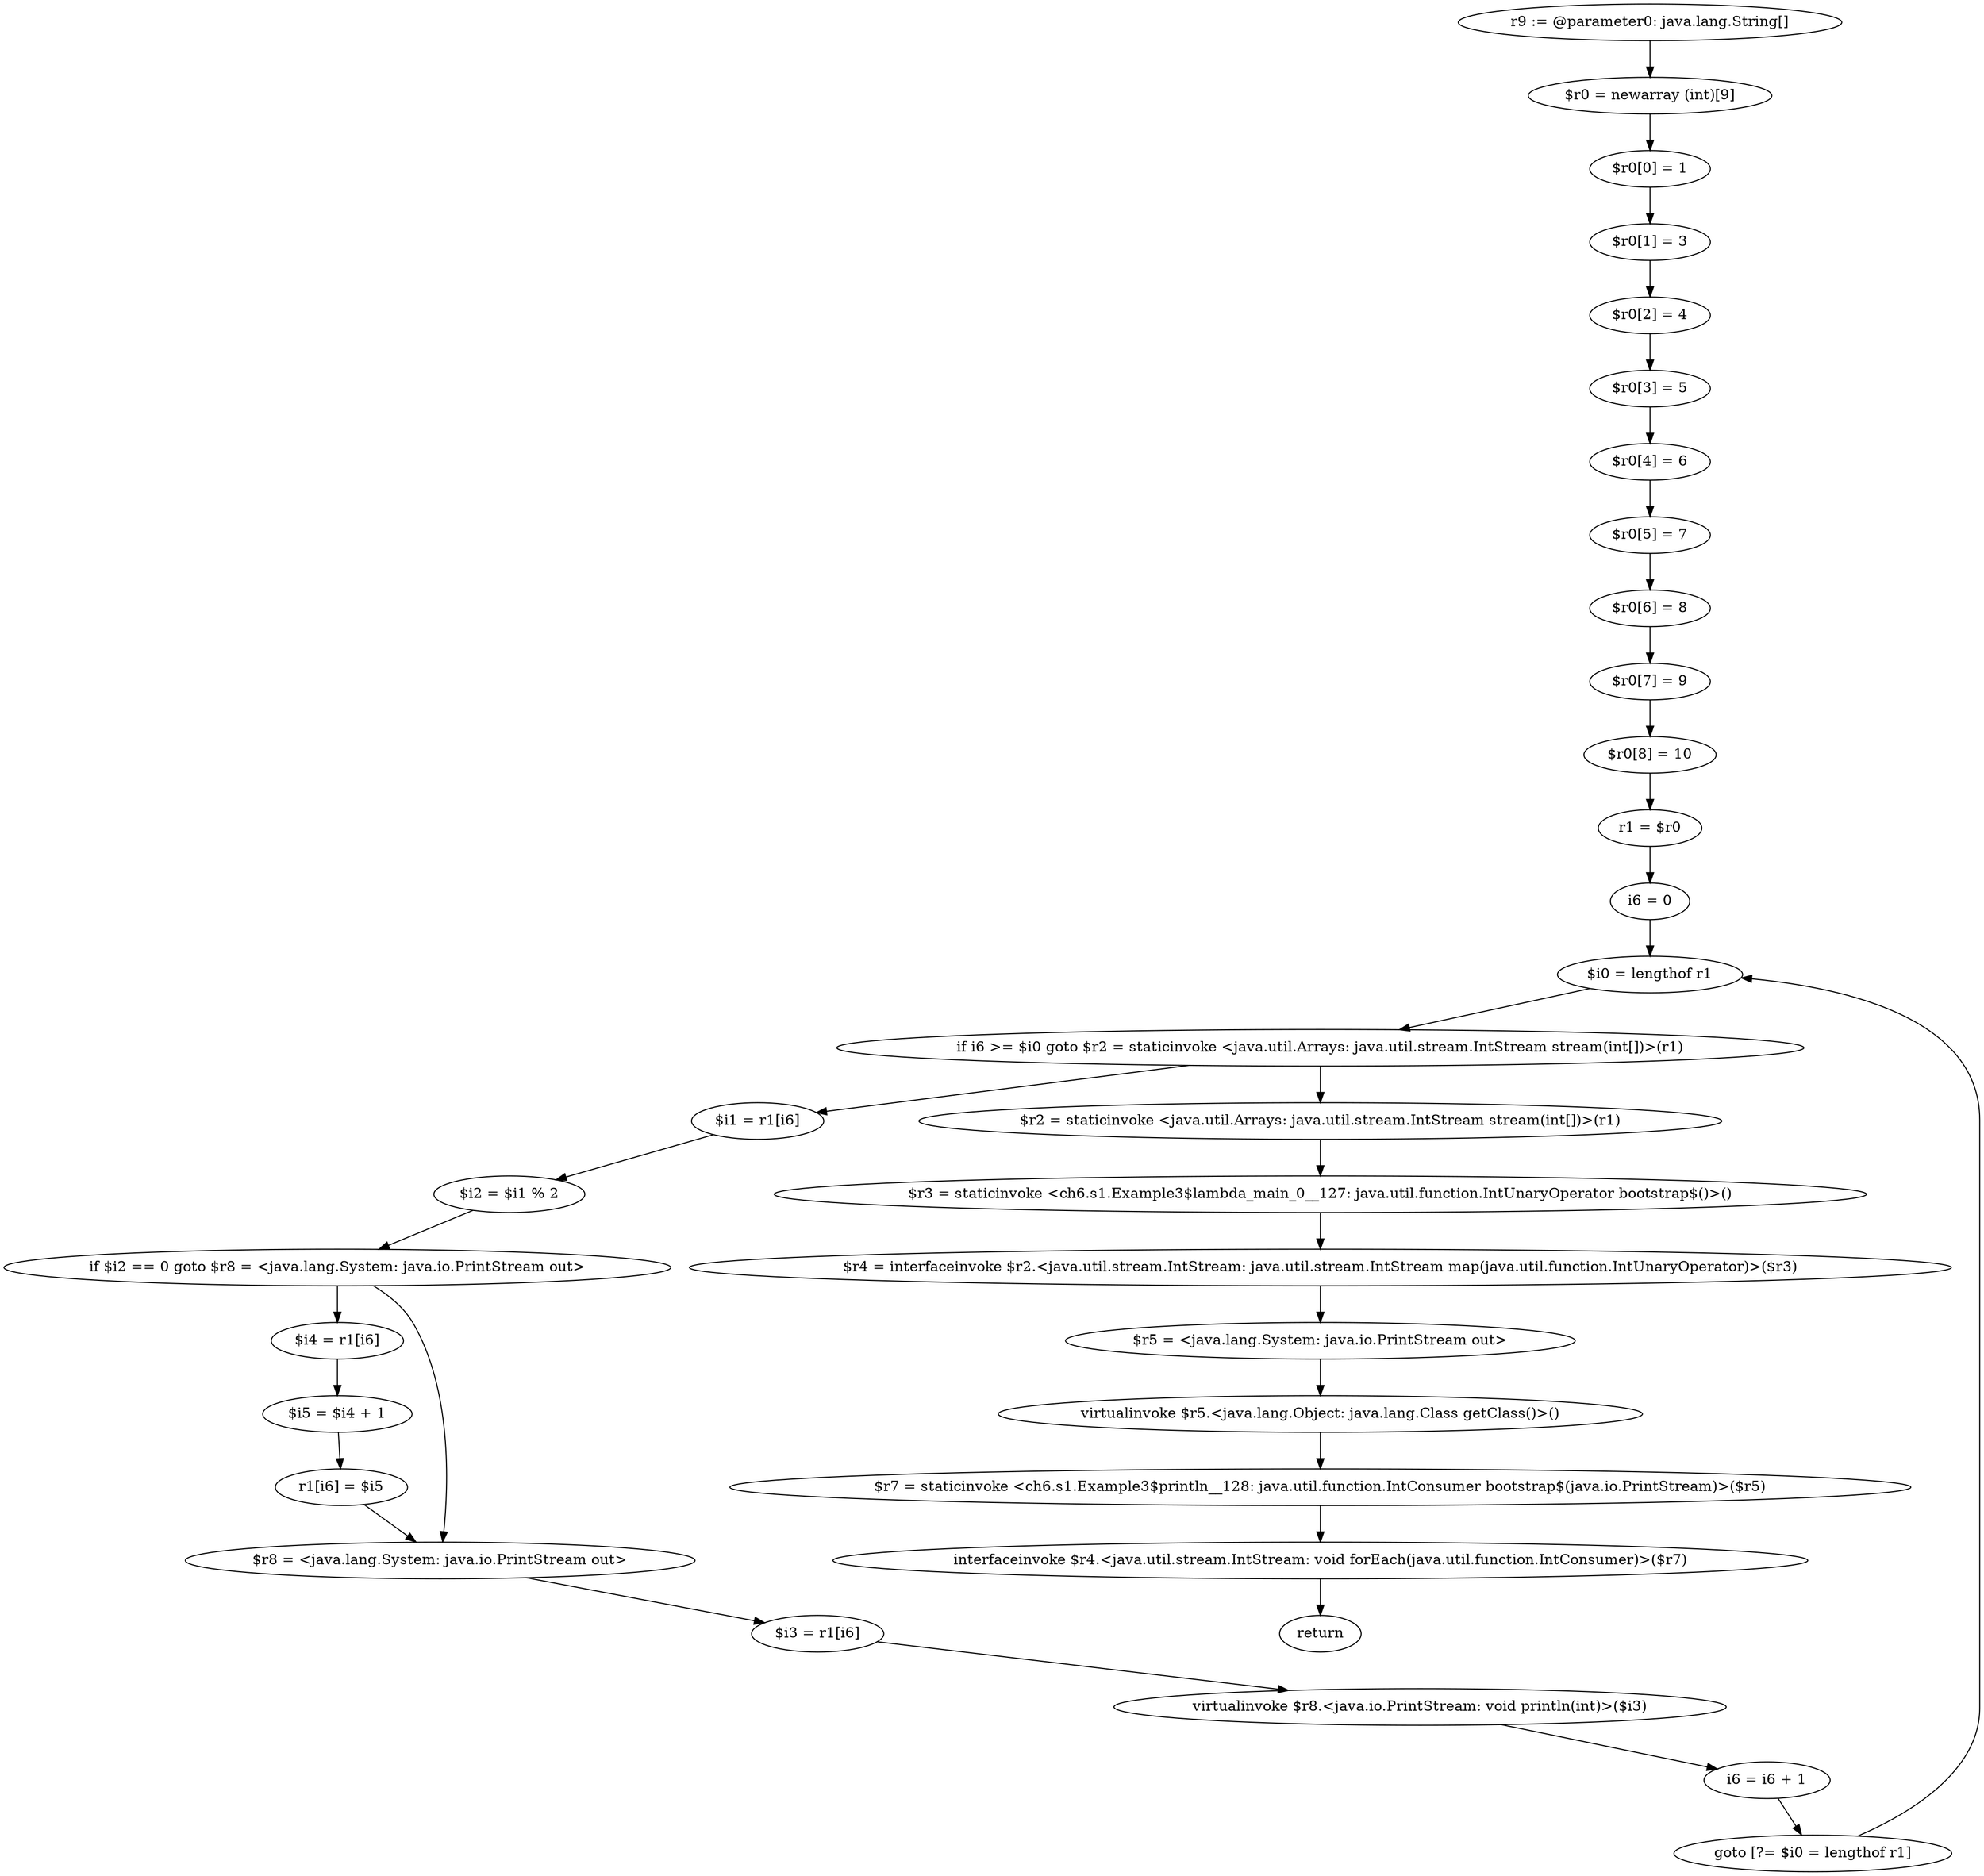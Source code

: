 digraph "unitGraph" {
    "r9 := @parameter0: java.lang.String[]"
    "$r0 = newarray (int)[9]"
    "$r0[0] = 1"
    "$r0[1] = 3"
    "$r0[2] = 4"
    "$r0[3] = 5"
    "$r0[4] = 6"
    "$r0[5] = 7"
    "$r0[6] = 8"
    "$r0[7] = 9"
    "$r0[8] = 10"
    "r1 = $r0"
    "i6 = 0"
    "$i0 = lengthof r1"
    "if i6 >= $i0 goto $r2 = staticinvoke <java.util.Arrays: java.util.stream.IntStream stream(int[])>(r1)"
    "$i1 = r1[i6]"
    "$i2 = $i1 % 2"
    "if $i2 == 0 goto $r8 = <java.lang.System: java.io.PrintStream out>"
    "$i4 = r1[i6]"
    "$i5 = $i4 + 1"
    "r1[i6] = $i5"
    "$r8 = <java.lang.System: java.io.PrintStream out>"
    "$i3 = r1[i6]"
    "virtualinvoke $r8.<java.io.PrintStream: void println(int)>($i3)"
    "i6 = i6 + 1"
    "goto [?= $i0 = lengthof r1]"
    "$r2 = staticinvoke <java.util.Arrays: java.util.stream.IntStream stream(int[])>(r1)"
    "$r3 = staticinvoke <ch6.s1.Example3$lambda_main_0__127: java.util.function.IntUnaryOperator bootstrap$()>()"
    "$r4 = interfaceinvoke $r2.<java.util.stream.IntStream: java.util.stream.IntStream map(java.util.function.IntUnaryOperator)>($r3)"
    "$r5 = <java.lang.System: java.io.PrintStream out>"
    "virtualinvoke $r5.<java.lang.Object: java.lang.Class getClass()>()"
    "$r7 = staticinvoke <ch6.s1.Example3$println__128: java.util.function.IntConsumer bootstrap$(java.io.PrintStream)>($r5)"
    "interfaceinvoke $r4.<java.util.stream.IntStream: void forEach(java.util.function.IntConsumer)>($r7)"
    "return"
    "r9 := @parameter0: java.lang.String[]"->"$r0 = newarray (int)[9]";
    "$r0 = newarray (int)[9]"->"$r0[0] = 1";
    "$r0[0] = 1"->"$r0[1] = 3";
    "$r0[1] = 3"->"$r0[2] = 4";
    "$r0[2] = 4"->"$r0[3] = 5";
    "$r0[3] = 5"->"$r0[4] = 6";
    "$r0[4] = 6"->"$r0[5] = 7";
    "$r0[5] = 7"->"$r0[6] = 8";
    "$r0[6] = 8"->"$r0[7] = 9";
    "$r0[7] = 9"->"$r0[8] = 10";
    "$r0[8] = 10"->"r1 = $r0";
    "r1 = $r0"->"i6 = 0";
    "i6 = 0"->"$i0 = lengthof r1";
    "$i0 = lengthof r1"->"if i6 >= $i0 goto $r2 = staticinvoke <java.util.Arrays: java.util.stream.IntStream stream(int[])>(r1)";
    "if i6 >= $i0 goto $r2 = staticinvoke <java.util.Arrays: java.util.stream.IntStream stream(int[])>(r1)"->"$i1 = r1[i6]";
    "if i6 >= $i0 goto $r2 = staticinvoke <java.util.Arrays: java.util.stream.IntStream stream(int[])>(r1)"->"$r2 = staticinvoke <java.util.Arrays: java.util.stream.IntStream stream(int[])>(r1)";
    "$i1 = r1[i6]"->"$i2 = $i1 % 2";
    "$i2 = $i1 % 2"->"if $i2 == 0 goto $r8 = <java.lang.System: java.io.PrintStream out>";
    "if $i2 == 0 goto $r8 = <java.lang.System: java.io.PrintStream out>"->"$i4 = r1[i6]";
    "if $i2 == 0 goto $r8 = <java.lang.System: java.io.PrintStream out>"->"$r8 = <java.lang.System: java.io.PrintStream out>";
    "$i4 = r1[i6]"->"$i5 = $i4 + 1";
    "$i5 = $i4 + 1"->"r1[i6] = $i5";
    "r1[i6] = $i5"->"$r8 = <java.lang.System: java.io.PrintStream out>";
    "$r8 = <java.lang.System: java.io.PrintStream out>"->"$i3 = r1[i6]";
    "$i3 = r1[i6]"->"virtualinvoke $r8.<java.io.PrintStream: void println(int)>($i3)";
    "virtualinvoke $r8.<java.io.PrintStream: void println(int)>($i3)"->"i6 = i6 + 1";
    "i6 = i6 + 1"->"goto [?= $i0 = lengthof r1]";
    "goto [?= $i0 = lengthof r1]"->"$i0 = lengthof r1";
    "$r2 = staticinvoke <java.util.Arrays: java.util.stream.IntStream stream(int[])>(r1)"->"$r3 = staticinvoke <ch6.s1.Example3$lambda_main_0__127: java.util.function.IntUnaryOperator bootstrap$()>()";
    "$r3 = staticinvoke <ch6.s1.Example3$lambda_main_0__127: java.util.function.IntUnaryOperator bootstrap$()>()"->"$r4 = interfaceinvoke $r2.<java.util.stream.IntStream: java.util.stream.IntStream map(java.util.function.IntUnaryOperator)>($r3)";
    "$r4 = interfaceinvoke $r2.<java.util.stream.IntStream: java.util.stream.IntStream map(java.util.function.IntUnaryOperator)>($r3)"->"$r5 = <java.lang.System: java.io.PrintStream out>";
    "$r5 = <java.lang.System: java.io.PrintStream out>"->"virtualinvoke $r5.<java.lang.Object: java.lang.Class getClass()>()";
    "virtualinvoke $r5.<java.lang.Object: java.lang.Class getClass()>()"->"$r7 = staticinvoke <ch6.s1.Example3$println__128: java.util.function.IntConsumer bootstrap$(java.io.PrintStream)>($r5)";
    "$r7 = staticinvoke <ch6.s1.Example3$println__128: java.util.function.IntConsumer bootstrap$(java.io.PrintStream)>($r5)"->"interfaceinvoke $r4.<java.util.stream.IntStream: void forEach(java.util.function.IntConsumer)>($r7)";
    "interfaceinvoke $r4.<java.util.stream.IntStream: void forEach(java.util.function.IntConsumer)>($r7)"->"return";
}
